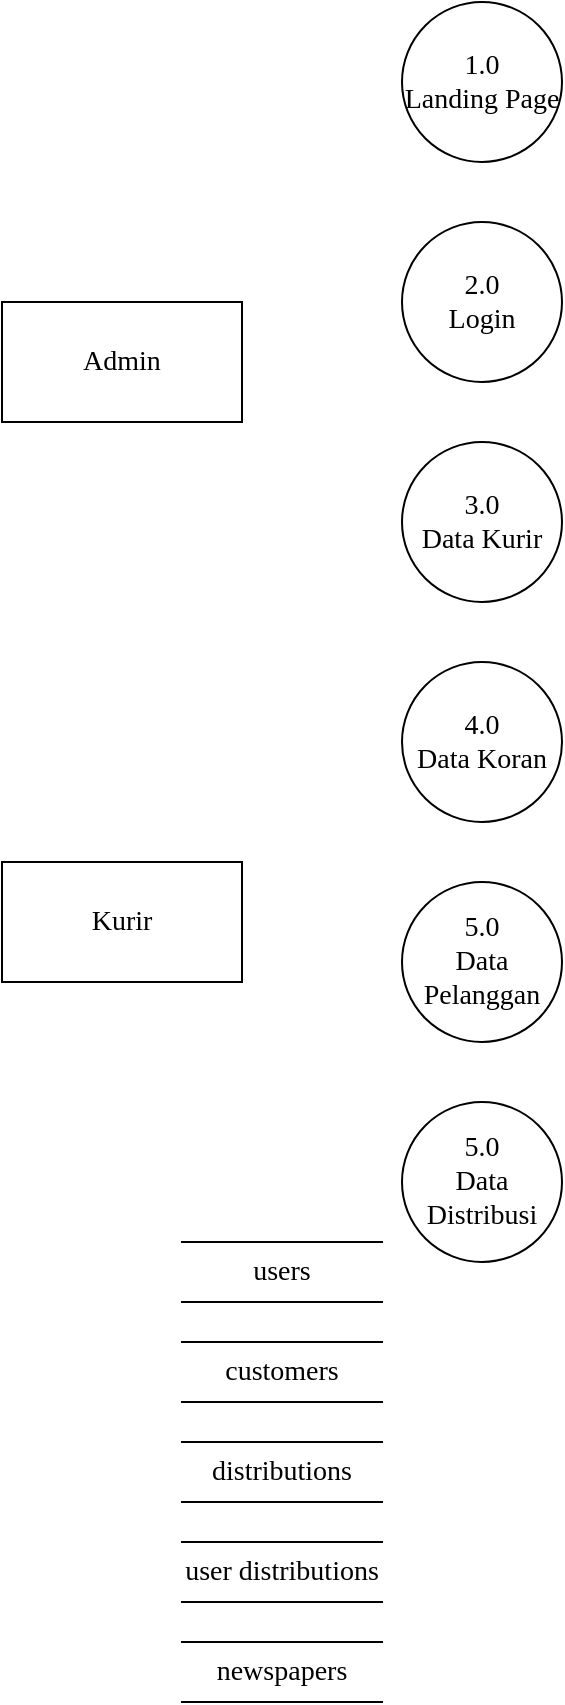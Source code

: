 <mxfile version="22.0.2" type="github">
  <diagram name="Halaman-1" id="zbL0tHS9NxCWWQ_GLFmR">
    <mxGraphModel dx="793" dy="1320" grid="1" gridSize="10" guides="1" tooltips="1" connect="1" arrows="1" fold="1" page="1" pageScale="1" pageWidth="827" pageHeight="1169" math="0" shadow="0">
      <root>
        <mxCell id="0" />
        <mxCell id="1" parent="0" />
        <mxCell id="L02m6PkvPeWe66beyYOA-1" value="&lt;font style=&quot;font-size: 14px;&quot; face=&quot;Times New Roman&quot;&gt;1.0&lt;br&gt;Landing Page&lt;/font&gt;" style="ellipse;whiteSpace=wrap;html=1;aspect=fixed;" vertex="1" parent="1">
          <mxGeometry x="360" y="50" width="80" height="80" as="geometry" />
        </mxCell>
        <mxCell id="L02m6PkvPeWe66beyYOA-6" value="&lt;font face=&quot;Times New Roman&quot; style=&quot;font-size: 14px;&quot;&gt;2.0&lt;br&gt;Login&lt;/font&gt;" style="ellipse;whiteSpace=wrap;html=1;aspect=fixed;" vertex="1" parent="1">
          <mxGeometry x="360" y="160" width="80" height="80" as="geometry" />
        </mxCell>
        <mxCell id="L02m6PkvPeWe66beyYOA-7" value="&lt;font face=&quot;Times New Roman&quot; style=&quot;font-size: 14px;&quot;&gt;3.0&lt;br&gt;Data Kurir&lt;/font&gt;" style="ellipse;whiteSpace=wrap;html=1;aspect=fixed;" vertex="1" parent="1">
          <mxGeometry x="360" y="270" width="80" height="80" as="geometry" />
        </mxCell>
        <mxCell id="L02m6PkvPeWe66beyYOA-8" value="&lt;font face=&quot;Times New Roman&quot; style=&quot;font-size: 14px;&quot;&gt;4.0&lt;br&gt;Data Koran&lt;/font&gt;" style="ellipse;whiteSpace=wrap;html=1;aspect=fixed;" vertex="1" parent="1">
          <mxGeometry x="360" y="380" width="80" height="80" as="geometry" />
        </mxCell>
        <mxCell id="L02m6PkvPeWe66beyYOA-9" value="&lt;font face=&quot;Times New Roman&quot; style=&quot;font-size: 14px;&quot;&gt;5.0&lt;br&gt;Data Pelanggan&lt;/font&gt;" style="ellipse;whiteSpace=wrap;html=1;aspect=fixed;" vertex="1" parent="1">
          <mxGeometry x="360" y="490" width="80" height="80" as="geometry" />
        </mxCell>
        <mxCell id="L02m6PkvPeWe66beyYOA-10" value="&lt;font face=&quot;Times New Roman&quot; style=&quot;font-size: 14px;&quot;&gt;5.0&lt;br&gt;Data Distribusi&lt;/font&gt;" style="ellipse;whiteSpace=wrap;html=1;aspect=fixed;" vertex="1" parent="1">
          <mxGeometry x="360" y="600" width="80" height="80" as="geometry" />
        </mxCell>
        <mxCell id="L02m6PkvPeWe66beyYOA-12" value="&lt;font style=&quot;font-size: 14px;&quot; face=&quot;Times New Roman&quot;&gt;Admin&lt;/font&gt;" style="rounded=0;whiteSpace=wrap;html=1;" vertex="1" parent="1">
          <mxGeometry x="160" y="200" width="120" height="60" as="geometry" />
        </mxCell>
        <mxCell id="L02m6PkvPeWe66beyYOA-13" value="&lt;font style=&quot;font-size: 14px;&quot; face=&quot;Times New Roman&quot;&gt;Kurir&lt;/font&gt;" style="rounded=0;whiteSpace=wrap;html=1;" vertex="1" parent="1">
          <mxGeometry x="160" y="480" width="120" height="60" as="geometry" />
        </mxCell>
        <mxCell id="L02m6PkvPeWe66beyYOA-14" value="&lt;font style=&quot;font-size: 14px;&quot; face=&quot;Times New Roman&quot;&gt;users&lt;/font&gt;" style="html=1;dashed=0;whiteSpace=wrap;shape=partialRectangle;right=0;left=0;" vertex="1" parent="1">
          <mxGeometry x="250" y="670" width="100" height="30" as="geometry" />
        </mxCell>
        <mxCell id="L02m6PkvPeWe66beyYOA-15" value="&lt;font style=&quot;font-size: 14px;&quot; face=&quot;Times New Roman&quot;&gt;customers&lt;/font&gt;" style="html=1;dashed=0;whiteSpace=wrap;shape=partialRectangle;right=0;left=0;" vertex="1" parent="1">
          <mxGeometry x="250" y="720" width="100" height="30" as="geometry" />
        </mxCell>
        <mxCell id="L02m6PkvPeWe66beyYOA-16" value="&lt;font style=&quot;font-size: 14px;&quot; face=&quot;Times New Roman&quot;&gt;distributions&lt;/font&gt;" style="html=1;dashed=0;whiteSpace=wrap;shape=partialRectangle;right=0;left=0;" vertex="1" parent="1">
          <mxGeometry x="250" y="770" width="100" height="30" as="geometry" />
        </mxCell>
        <mxCell id="L02m6PkvPeWe66beyYOA-17" value="&lt;font style=&quot;font-size: 14px;&quot; face=&quot;Times New Roman&quot;&gt;user distributions&lt;/font&gt;" style="html=1;dashed=0;whiteSpace=wrap;shape=partialRectangle;right=0;left=0;" vertex="1" parent="1">
          <mxGeometry x="250" y="820" width="100" height="30" as="geometry" />
        </mxCell>
        <mxCell id="L02m6PkvPeWe66beyYOA-18" value="&lt;font style=&quot;font-size: 14px;&quot; face=&quot;Times New Roman&quot;&gt;newspapers&lt;/font&gt;" style="html=1;dashed=0;whiteSpace=wrap;shape=partialRectangle;right=0;left=0;" vertex="1" parent="1">
          <mxGeometry x="250" y="870" width="100" height="30" as="geometry" />
        </mxCell>
      </root>
    </mxGraphModel>
  </diagram>
</mxfile>
